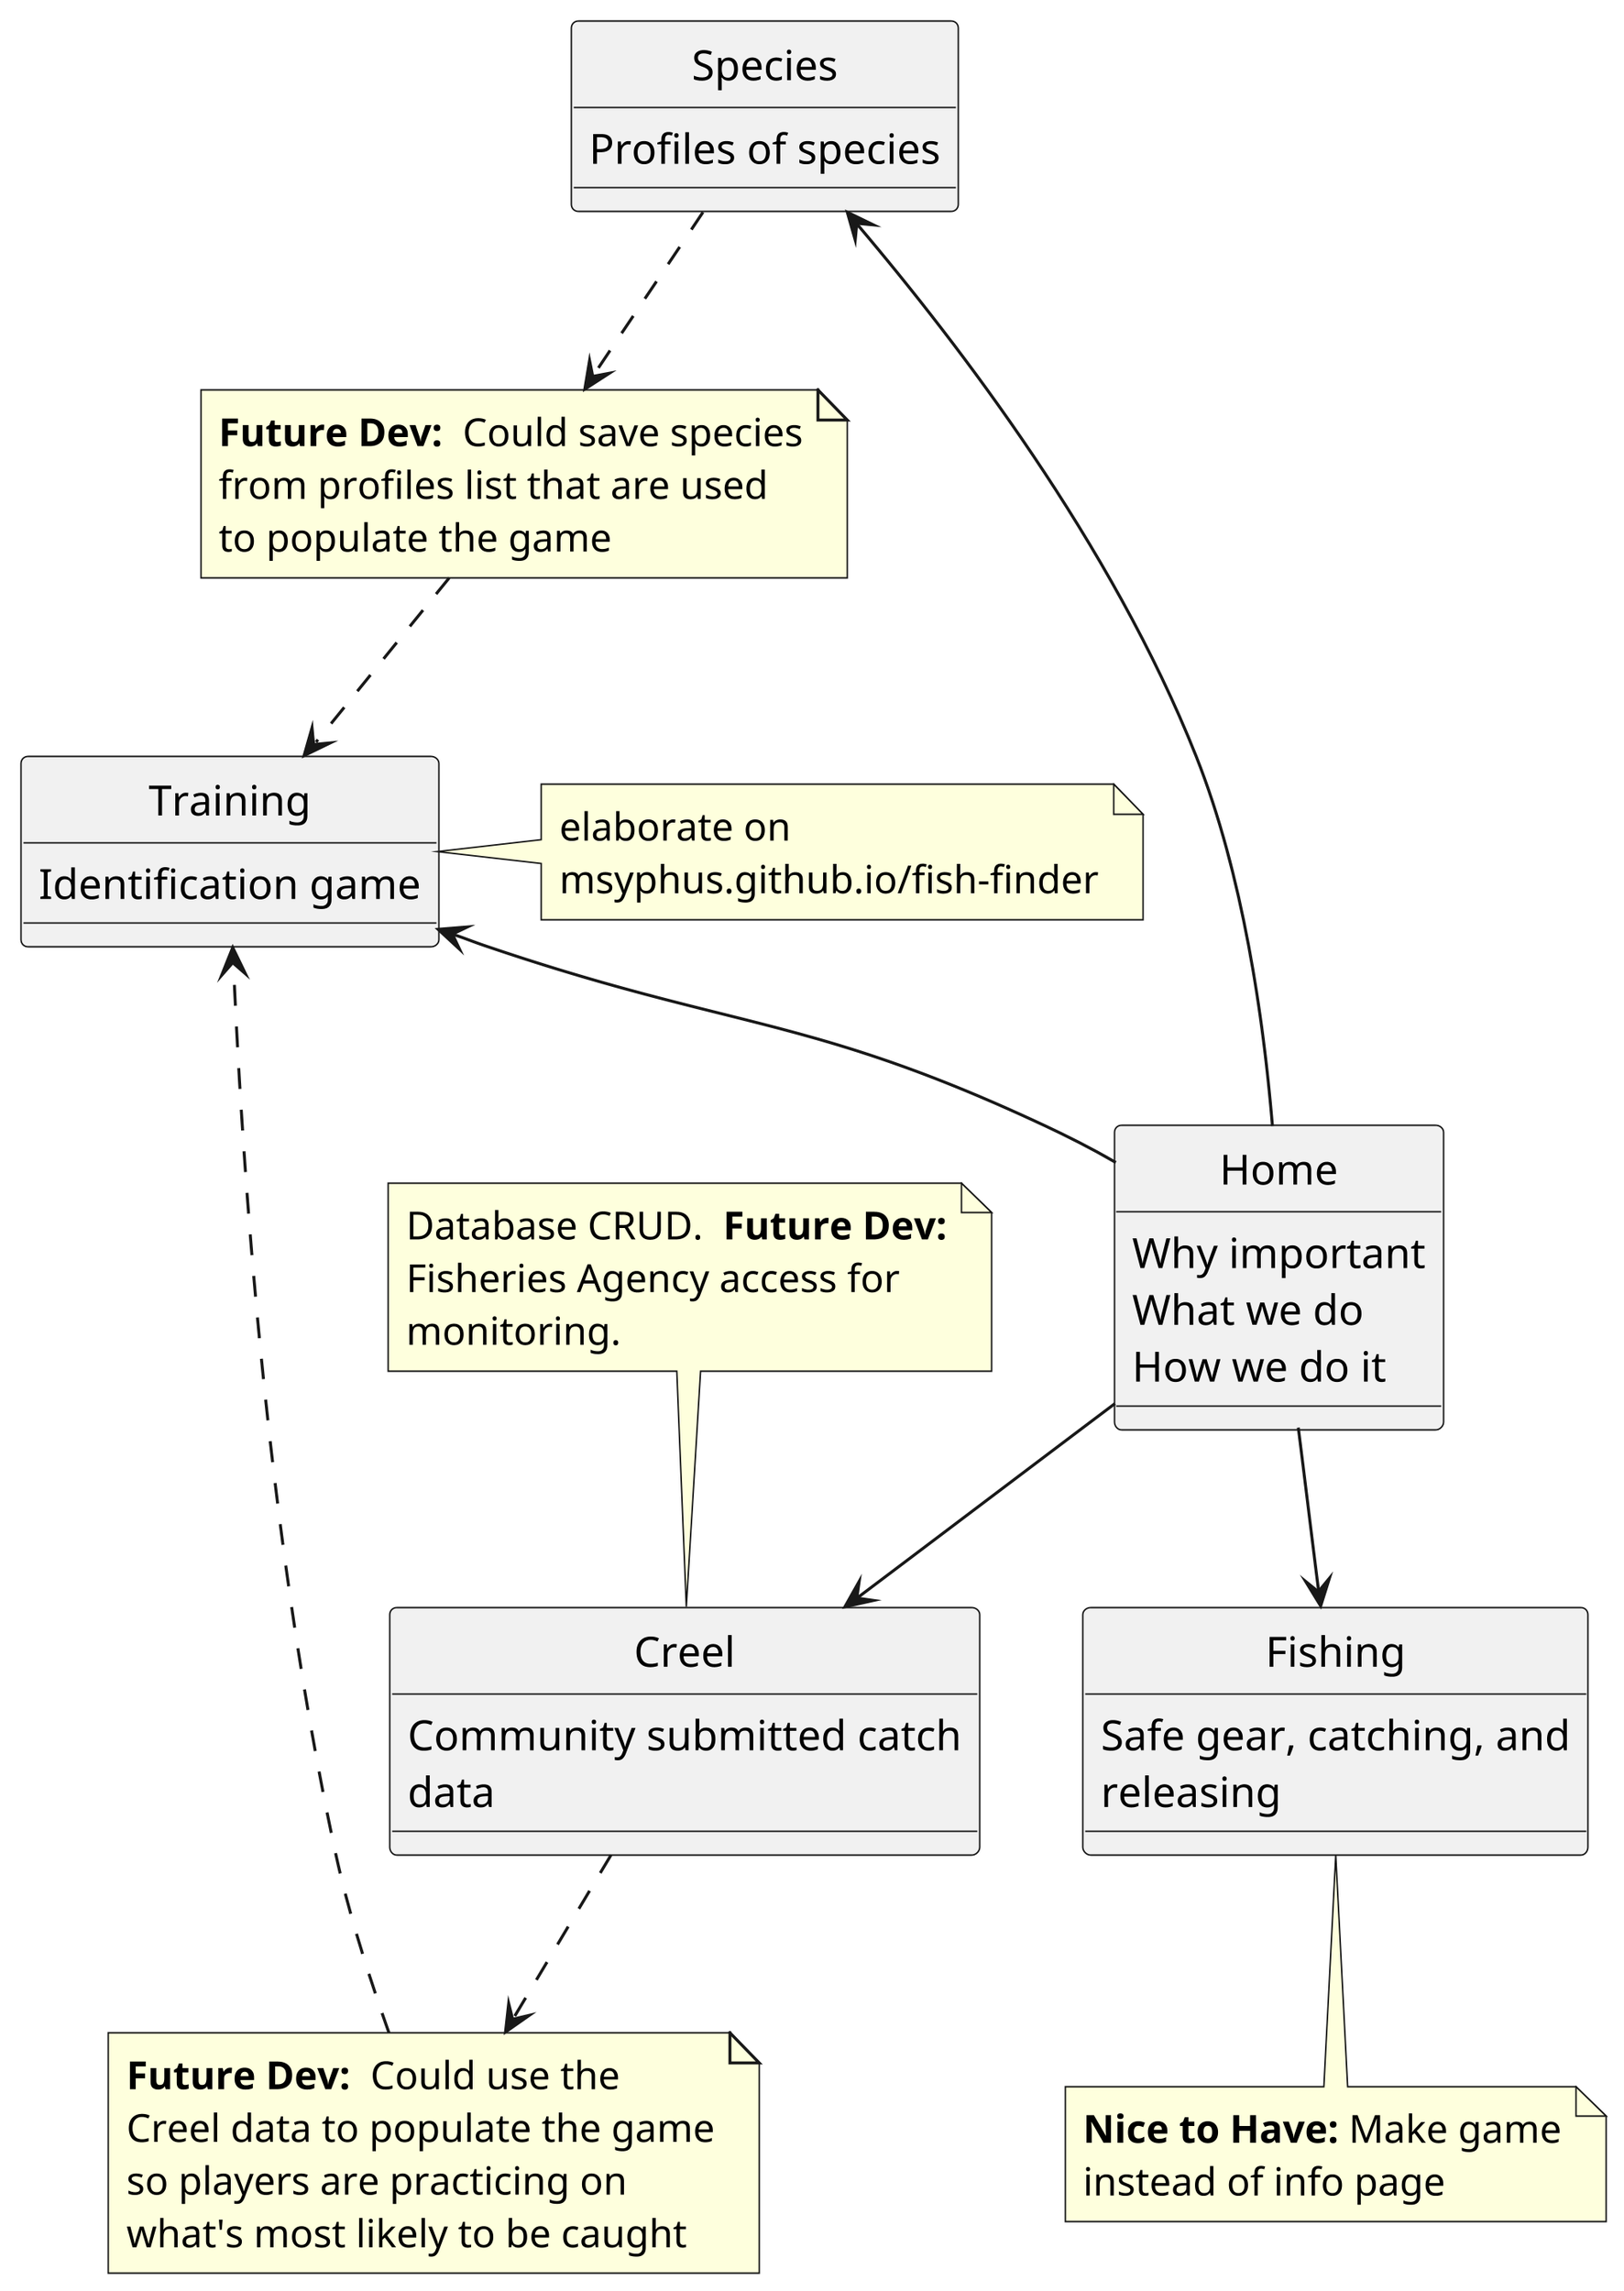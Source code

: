 @startuml "processFlow"

scale 2048 width
skinparam wrapwidth 200
skinparam maxMessageSize 500
skinparam backgroundColor #FFFFFF

class Home {
    Why important
    What we do
    How we do it
}

class Species {
    Profiles of species
}


class Training {
    Identification game
}


class Creel {
    Community submitted catch data
}


class Fishing {
    Safe gear, catching, and releasing
}

hide circle


Home-->Creel
Species<--Home
Training<--Home
Home-->Fishing

note right of Training: elaborate on msyphus.github.io/fish-finder
note top of Creel: Database CRUD.  <b>Future Dev:</b>  Fisheries Agency access for monitoring.
note bottom of Fishing: <b>Nice to Have:</b> Make game instead of info page
note "<b>Future Dev:</b>  Could save species from profiles list that are used to populate the game" as idea1
note "<b>Future Dev:</b>  Could use the Creel data to populate the game so players are practicing on what's most likely to be caught" as idea2
Species ..> idea1
idea1 ..> Training
Creel ..> idea2
idea2 ..> Training


@enduml
